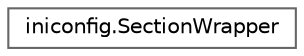 digraph "Graphical Class Hierarchy"
{
 // LATEX_PDF_SIZE
  bgcolor="transparent";
  edge [fontname=Helvetica,fontsize=10,labelfontname=Helvetica,labelfontsize=10];
  node [fontname=Helvetica,fontsize=10,shape=box,height=0.2,width=0.4];
  rankdir="LR";
  Node0 [id="Node000000",label="iniconfig.SectionWrapper",height=0.2,width=0.4,color="grey40", fillcolor="white", style="filled",URL="$classiniconfig_1_1_section_wrapper.html",tooltip=" "];
}
